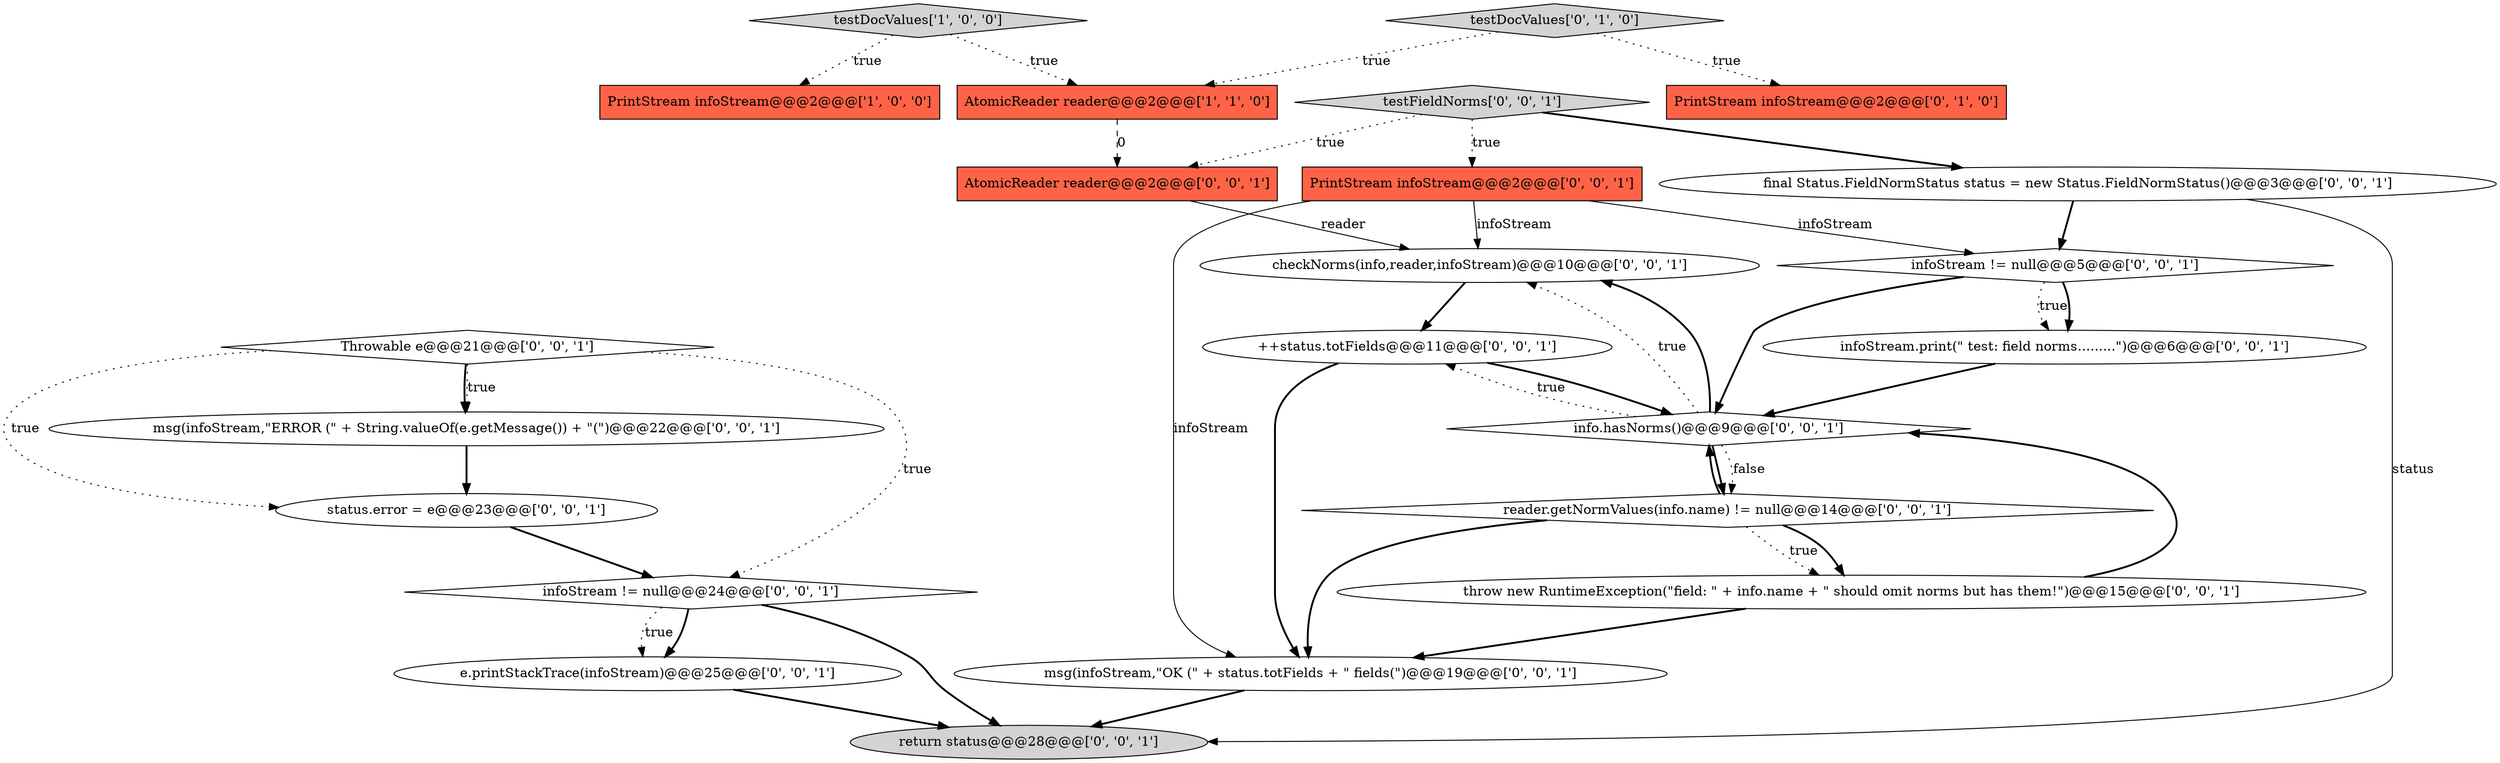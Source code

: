 digraph {
0 [style = filled, label = "PrintStream infoStream@@@2@@@['1', '0', '0']", fillcolor = tomato, shape = box image = "AAA0AAABBB1BBB"];
9 [style = filled, label = "return status@@@28@@@['0', '0', '1']", fillcolor = lightgray, shape = ellipse image = "AAA0AAABBB3BBB"];
18 [style = filled, label = "info.hasNorms()@@@9@@@['0', '0', '1']", fillcolor = white, shape = diamond image = "AAA0AAABBB3BBB"];
20 [style = filled, label = "testFieldNorms['0', '0', '1']", fillcolor = lightgray, shape = diamond image = "AAA0AAABBB3BBB"];
19 [style = filled, label = "infoStream.print(\" test: field norms.........\")@@@6@@@['0', '0', '1']", fillcolor = white, shape = ellipse image = "AAA0AAABBB3BBB"];
4 [style = filled, label = "testDocValues['0', '1', '0']", fillcolor = lightgray, shape = diamond image = "AAA0AAABBB2BBB"];
21 [style = filled, label = "e.printStackTrace(infoStream)@@@25@@@['0', '0', '1']", fillcolor = white, shape = ellipse image = "AAA0AAABBB3BBB"];
10 [style = filled, label = "throw new RuntimeException(\"field: \" + info.name + \" should omit norms but has them!\")@@@15@@@['0', '0', '1']", fillcolor = white, shape = ellipse image = "AAA0AAABBB3BBB"];
13 [style = filled, label = "msg(infoStream,\"OK (\" + status.totFields + \" fields(\")@@@19@@@['0', '0', '1']", fillcolor = white, shape = ellipse image = "AAA0AAABBB3BBB"];
7 [style = filled, label = "checkNorms(info,reader,infoStream)@@@10@@@['0', '0', '1']", fillcolor = white, shape = ellipse image = "AAA0AAABBB3BBB"];
16 [style = filled, label = "status.error = e@@@23@@@['0', '0', '1']", fillcolor = white, shape = ellipse image = "AAA0AAABBB3BBB"];
12 [style = filled, label = "++status.totFields@@@11@@@['0', '0', '1']", fillcolor = white, shape = ellipse image = "AAA0AAABBB3BBB"];
17 [style = filled, label = "AtomicReader reader@@@2@@@['0', '0', '1']", fillcolor = tomato, shape = box image = "AAA0AAABBB3BBB"];
22 [style = filled, label = "final Status.FieldNormStatus status = new Status.FieldNormStatus()@@@3@@@['0', '0', '1']", fillcolor = white, shape = ellipse image = "AAA0AAABBB3BBB"];
3 [style = filled, label = "PrintStream infoStream@@@2@@@['0', '1', '0']", fillcolor = tomato, shape = box image = "AAA0AAABBB2BBB"];
6 [style = filled, label = "PrintStream infoStream@@@2@@@['0', '0', '1']", fillcolor = tomato, shape = box image = "AAA0AAABBB3BBB"];
14 [style = filled, label = "Throwable e@@@21@@@['0', '0', '1']", fillcolor = white, shape = diamond image = "AAA0AAABBB3BBB"];
8 [style = filled, label = "msg(infoStream,\"ERROR (\" + String.valueOf(e.getMessage()) + \"(\")@@@22@@@['0', '0', '1']", fillcolor = white, shape = ellipse image = "AAA0AAABBB3BBB"];
11 [style = filled, label = "infoStream != null@@@24@@@['0', '0', '1']", fillcolor = white, shape = diamond image = "AAA0AAABBB3BBB"];
1 [style = filled, label = "AtomicReader reader@@@2@@@['1', '1', '0']", fillcolor = tomato, shape = box image = "AAA0AAABBB1BBB"];
2 [style = filled, label = "testDocValues['1', '0', '0']", fillcolor = lightgray, shape = diamond image = "AAA0AAABBB1BBB"];
5 [style = filled, label = "reader.getNormValues(info.name) != null@@@14@@@['0', '0', '1']", fillcolor = white, shape = diamond image = "AAA0AAABBB3BBB"];
15 [style = filled, label = "infoStream != null@@@5@@@['0', '0', '1']", fillcolor = white, shape = diamond image = "AAA0AAABBB3BBB"];
8->16 [style = bold, label=""];
15->19 [style = dotted, label="true"];
5->10 [style = dotted, label="true"];
11->21 [style = bold, label=""];
4->3 [style = dotted, label="true"];
15->18 [style = bold, label=""];
6->7 [style = solid, label="infoStream"];
17->7 [style = solid, label="reader"];
18->5 [style = bold, label=""];
20->22 [style = bold, label=""];
14->16 [style = dotted, label="true"];
14->8 [style = dotted, label="true"];
20->17 [style = dotted, label="true"];
15->19 [style = bold, label=""];
11->9 [style = bold, label=""];
11->21 [style = dotted, label="true"];
22->15 [style = bold, label=""];
4->1 [style = dotted, label="true"];
6->15 [style = solid, label="infoStream"];
5->10 [style = bold, label=""];
18->12 [style = dotted, label="true"];
5->13 [style = bold, label=""];
12->13 [style = bold, label=""];
10->18 [style = bold, label=""];
2->1 [style = dotted, label="true"];
7->12 [style = bold, label=""];
6->13 [style = solid, label="infoStream"];
10->13 [style = bold, label=""];
18->7 [style = dotted, label="true"];
12->18 [style = bold, label=""];
14->8 [style = bold, label=""];
5->18 [style = bold, label=""];
18->5 [style = dotted, label="false"];
13->9 [style = bold, label=""];
2->0 [style = dotted, label="true"];
14->11 [style = dotted, label="true"];
21->9 [style = bold, label=""];
22->9 [style = solid, label="status"];
1->17 [style = dashed, label="0"];
16->11 [style = bold, label=""];
20->6 [style = dotted, label="true"];
19->18 [style = bold, label=""];
18->7 [style = bold, label=""];
}
